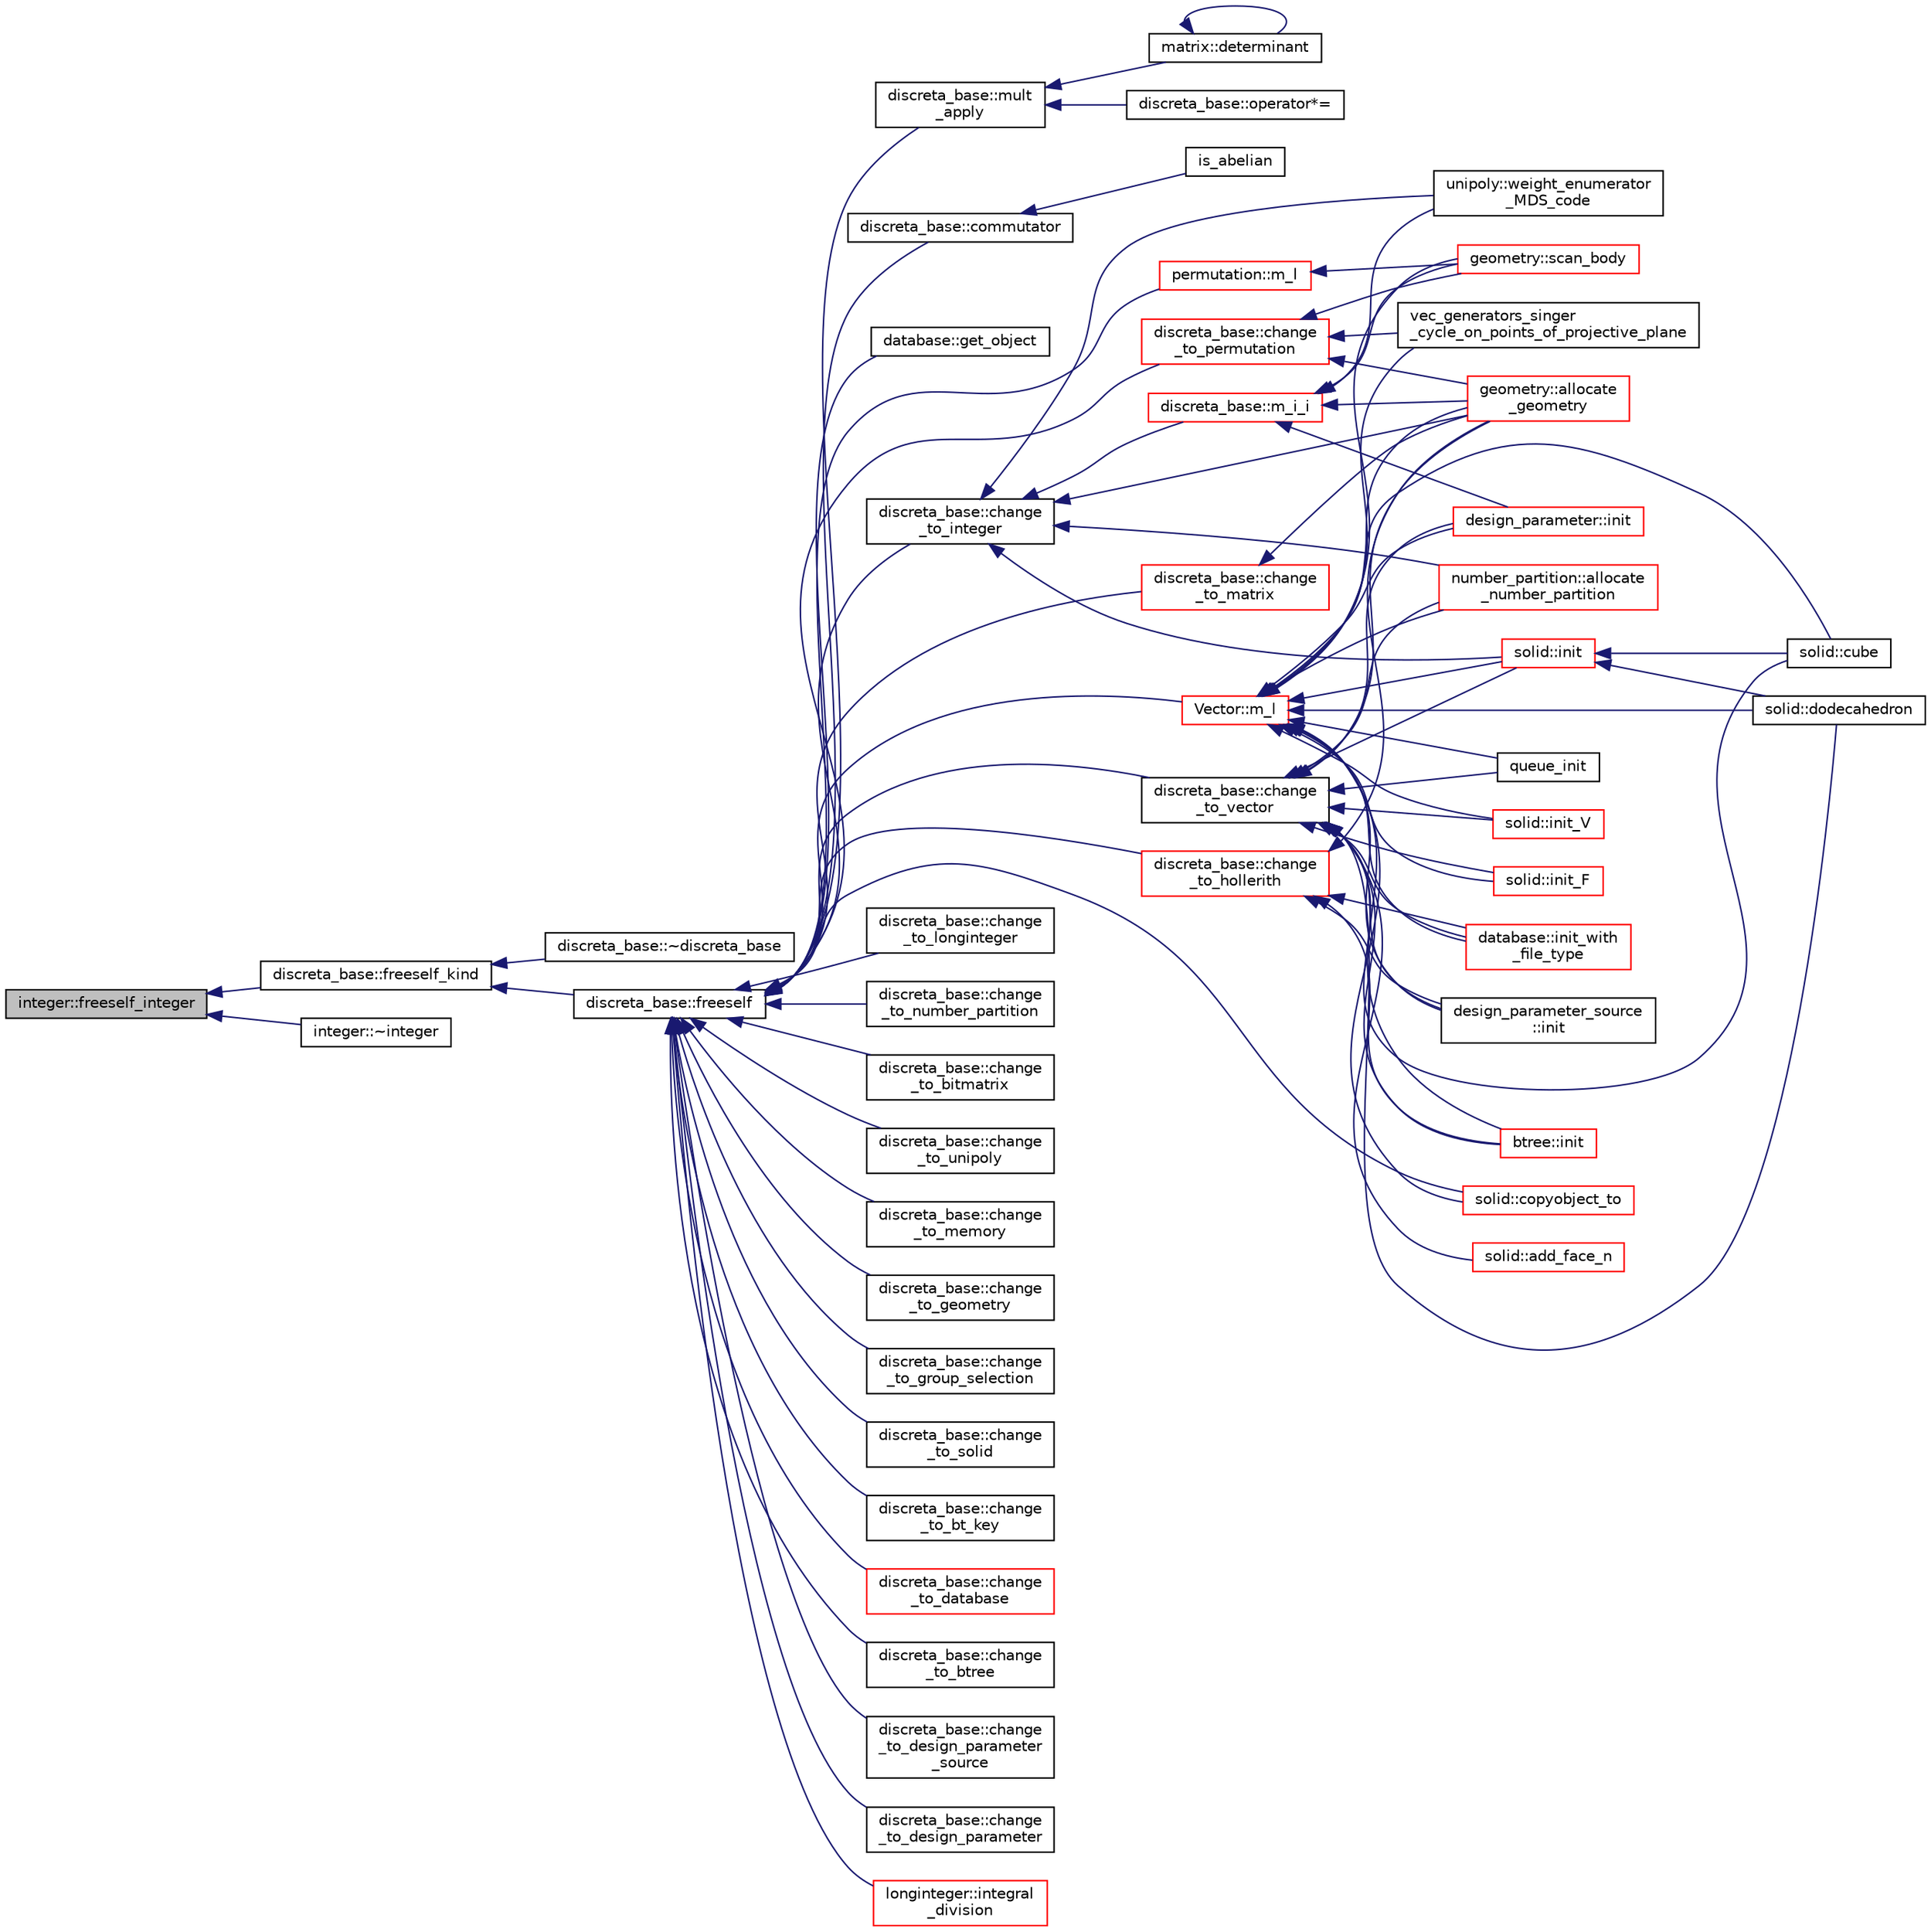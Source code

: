 digraph "integer::freeself_integer"
{
  edge [fontname="Helvetica",fontsize="10",labelfontname="Helvetica",labelfontsize="10"];
  node [fontname="Helvetica",fontsize="10",shape=record];
  rankdir="LR";
  Node275 [label="integer::freeself_integer",height=0.2,width=0.4,color="black", fillcolor="grey75", style="filled", fontcolor="black"];
  Node275 -> Node276 [dir="back",color="midnightblue",fontsize="10",style="solid",fontname="Helvetica"];
  Node276 [label="discreta_base::freeself_kind",height=0.2,width=0.4,color="black", fillcolor="white", style="filled",URL="$d7/d71/classdiscreta__base.html#a63a23ada2165b3838fab719ed458cec8"];
  Node276 -> Node277 [dir="back",color="midnightblue",fontsize="10",style="solid",fontname="Helvetica"];
  Node277 [label="discreta_base::~discreta_base",height=0.2,width=0.4,color="black", fillcolor="white", style="filled",URL="$d7/d71/classdiscreta__base.html#a14df6915d3622e941d8bd541a6818d0e"];
  Node276 -> Node278 [dir="back",color="midnightblue",fontsize="10",style="solid",fontname="Helvetica"];
  Node278 [label="discreta_base::freeself",height=0.2,width=0.4,color="black", fillcolor="white", style="filled",URL="$d7/d71/classdiscreta__base.html#a9a3c9501a562293b5667c11b9174d6e5"];
  Node278 -> Node279 [dir="back",color="midnightblue",fontsize="10",style="solid",fontname="Helvetica"];
  Node279 [label="discreta_base::mult\l_apply",height=0.2,width=0.4,color="black", fillcolor="white", style="filled",URL="$d7/d71/classdiscreta__base.html#a301b8d0527d3a60ba410bba87446f490"];
  Node279 -> Node280 [dir="back",color="midnightblue",fontsize="10",style="solid",fontname="Helvetica"];
  Node280 [label="discreta_base::operator*=",height=0.2,width=0.4,color="black", fillcolor="white", style="filled",URL="$d7/d71/classdiscreta__base.html#a26a19fcfe00422fe1d8a66d5b1b4a60a"];
  Node279 -> Node281 [dir="back",color="midnightblue",fontsize="10",style="solid",fontname="Helvetica"];
  Node281 [label="matrix::determinant",height=0.2,width=0.4,color="black", fillcolor="white", style="filled",URL="$d1/d8d/classmatrix.html#a75adb25c9f8753f1b81eafe4464b272a"];
  Node281 -> Node281 [dir="back",color="midnightblue",fontsize="10",style="solid",fontname="Helvetica"];
  Node278 -> Node282 [dir="back",color="midnightblue",fontsize="10",style="solid",fontname="Helvetica"];
  Node282 [label="discreta_base::commutator",height=0.2,width=0.4,color="black", fillcolor="white", style="filled",URL="$d7/d71/classdiscreta__base.html#a1d0bb4144e3eb15aaf877a0cea656c00"];
  Node282 -> Node283 [dir="back",color="midnightblue",fontsize="10",style="solid",fontname="Helvetica"];
  Node283 [label="is_abelian",height=0.2,width=0.4,color="black", fillcolor="white", style="filled",URL="$d0/dd3/perm__group__gens_8_c.html#ac0291199b2706f0eb554ae24d2e7cefc"];
  Node278 -> Node284 [dir="back",color="midnightblue",fontsize="10",style="solid",fontname="Helvetica"];
  Node284 [label="database::get_object",height=0.2,width=0.4,color="black", fillcolor="white", style="filled",URL="$db/d72/classdatabase.html#af183761e73fedbd560d9545a36060efc"];
  Node278 -> Node285 [dir="back",color="midnightblue",fontsize="10",style="solid",fontname="Helvetica"];
  Node285 [label="discreta_base::change\l_to_integer",height=0.2,width=0.4,color="black", fillcolor="white", style="filled",URL="$d7/d71/classdiscreta__base.html#a58a5a5bd8f8e6f2dd7b4483b66dc7bb9"];
  Node285 -> Node286 [dir="back",color="midnightblue",fontsize="10",style="solid",fontname="Helvetica"];
  Node286 [label="discreta_base::m_i_i",height=0.2,width=0.4,color="red", fillcolor="white", style="filled",URL="$d7/d71/classdiscreta__base.html#aa231464a9d4bc233f66608021c9ad997"];
  Node286 -> Node307 [dir="back",color="midnightblue",fontsize="10",style="solid",fontname="Helvetica"];
  Node307 [label="design_parameter::init",height=0.2,width=0.4,color="red", fillcolor="white", style="filled",URL="$da/d94/classdesign__parameter.html#af77829be8d9058a84169c36143307b5d"];
  Node286 -> Node435 [dir="back",color="midnightblue",fontsize="10",style="solid",fontname="Helvetica"];
  Node435 [label="geometry::allocate\l_geometry",height=0.2,width=0.4,color="red", fillcolor="white", style="filled",URL="$da/d44/classgeometry.html#a243e84ff38207957ad5976020c19a033"];
  Node286 -> Node326 [dir="back",color="midnightblue",fontsize="10",style="solid",fontname="Helvetica"];
  Node326 [label="geometry::scan_body",height=0.2,width=0.4,color="red", fillcolor="white", style="filled",URL="$da/d44/classgeometry.html#a71bc2e3a3f4ca02e8518ab5518a4e0df"];
  Node286 -> Node451 [dir="back",color="midnightblue",fontsize="10",style="solid",fontname="Helvetica"];
  Node451 [label="unipoly::weight_enumerator\l_MDS_code",height=0.2,width=0.4,color="black", fillcolor="white", style="filled",URL="$d1/d89/classunipoly.html#ad9a4b7b883285271fc39528f74755a07"];
  Node285 -> Node435 [dir="back",color="midnightblue",fontsize="10",style="solid",fontname="Helvetica"];
  Node285 -> Node546 [dir="back",color="midnightblue",fontsize="10",style="solid",fontname="Helvetica"];
  Node546 [label="number_partition::allocate\l_number_partition",height=0.2,width=0.4,color="red", fillcolor="white", style="filled",URL="$df/d50/classnumber__partition.html#a3c5649dc95f5ca53df4b0c58de6c1dc5"];
  Node285 -> Node547 [dir="back",color="midnightblue",fontsize="10",style="solid",fontname="Helvetica"];
  Node547 [label="solid::init",height=0.2,width=0.4,color="red", fillcolor="white", style="filled",URL="$d8/def/classsolid.html#afc711954316958b35630fbc8542bcd05"];
  Node547 -> Node359 [dir="back",color="midnightblue",fontsize="10",style="solid",fontname="Helvetica"];
  Node359 [label="solid::cube",height=0.2,width=0.4,color="black", fillcolor="white", style="filled",URL="$d8/def/classsolid.html#a308e6888759550da489397527ed89137"];
  Node547 -> Node525 [dir="back",color="midnightblue",fontsize="10",style="solid",fontname="Helvetica"];
  Node525 [label="solid::dodecahedron",height=0.2,width=0.4,color="black", fillcolor="white", style="filled",URL="$d8/def/classsolid.html#a514072d4dfd0f82ba24b0df1ac302d6f"];
  Node285 -> Node451 [dir="back",color="midnightblue",fontsize="10",style="solid",fontname="Helvetica"];
  Node278 -> Node549 [dir="back",color="midnightblue",fontsize="10",style="solid",fontname="Helvetica"];
  Node549 [label="discreta_base::change\l_to_longinteger",height=0.2,width=0.4,color="black", fillcolor="white", style="filled",URL="$d7/d71/classdiscreta__base.html#aa65b4b95b89b1df5ff8e0ef944e598a9"];
  Node278 -> Node550 [dir="back",color="midnightblue",fontsize="10",style="solid",fontname="Helvetica"];
  Node550 [label="discreta_base::change\l_to_vector",height=0.2,width=0.4,color="black", fillcolor="white", style="filled",URL="$d7/d71/classdiscreta__base.html#a66186d19c55ad54af11e2a040a763c38"];
  Node550 -> Node508 [dir="back",color="midnightblue",fontsize="10",style="solid",fontname="Helvetica"];
  Node508 [label="btree::init",height=0.2,width=0.4,color="red", fillcolor="white", style="filled",URL="$dd/db0/classbtree.html#a3c88706e9886f1f9bc142b511aeab642"];
  Node550 -> Node551 [dir="back",color="midnightblue",fontsize="10",style="solid",fontname="Helvetica"];
  Node551 [label="database::init_with\l_file_type",height=0.2,width=0.4,color="red", fillcolor="white", style="filled",URL="$db/d72/classdatabase.html#a3b7a27f69a64812a6bfd765158d62476"];
  Node550 -> Node307 [dir="back",color="midnightblue",fontsize="10",style="solid",fontname="Helvetica"];
  Node550 -> Node509 [dir="back",color="midnightblue",fontsize="10",style="solid",fontname="Helvetica"];
  Node509 [label="design_parameter_source\l::init",height=0.2,width=0.4,color="black", fillcolor="white", style="filled",URL="$df/d4b/classdesign__parameter__source.html#afccf1773adfffec18fd96efaec208b93"];
  Node550 -> Node435 [dir="back",color="midnightblue",fontsize="10",style="solid",fontname="Helvetica"];
  Node550 -> Node335 [dir="back",color="midnightblue",fontsize="10",style="solid",fontname="Helvetica"];
  Node335 [label="queue_init",height=0.2,width=0.4,color="black", fillcolor="white", style="filled",URL="$d3/d72/global_8_c.html#a5fc0dec58681e5be05ad2041d536a7b7"];
  Node550 -> Node546 [dir="back",color="midnightblue",fontsize="10",style="solid",fontname="Helvetica"];
  Node550 -> Node547 [dir="back",color="midnightblue",fontsize="10",style="solid",fontname="Helvetica"];
  Node550 -> Node517 [dir="back",color="midnightblue",fontsize="10",style="solid",fontname="Helvetica"];
  Node517 [label="solid::init_V",height=0.2,width=0.4,color="red", fillcolor="white", style="filled",URL="$d8/def/classsolid.html#a0b156ca77a137dc8aa94ab22d048e542"];
  Node550 -> Node522 [dir="back",color="midnightblue",fontsize="10",style="solid",fontname="Helvetica"];
  Node522 [label="solid::init_F",height=0.2,width=0.4,color="red", fillcolor="white", style="filled",URL="$d8/def/classsolid.html#ab61e6cc032b5370f77857fe1fc10222d"];
  Node550 -> Node356 [dir="back",color="midnightblue",fontsize="10",style="solid",fontname="Helvetica"];
  Node356 [label="solid::add_face_n",height=0.2,width=0.4,color="red", fillcolor="white", style="filled",URL="$d8/def/classsolid.html#adbadfbdd46abe10cb56f041d2408b001"];
  Node550 -> Node359 [dir="back",color="midnightblue",fontsize="10",style="solid",fontname="Helvetica"];
  Node550 -> Node525 [dir="back",color="midnightblue",fontsize="10",style="solid",fontname="Helvetica"];
  Node278 -> Node553 [dir="back",color="midnightblue",fontsize="10",style="solid",fontname="Helvetica"];
  Node553 [label="discreta_base::change\l_to_permutation",height=0.2,width=0.4,color="red", fillcolor="white", style="filled",URL="$d7/d71/classdiscreta__base.html#a38e11ff129ddc29d67b54520e9a0a538"];
  Node553 -> Node435 [dir="back",color="midnightblue",fontsize="10",style="solid",fontname="Helvetica"];
  Node553 -> Node326 [dir="back",color="midnightblue",fontsize="10",style="solid",fontname="Helvetica"];
  Node553 -> Node554 [dir="back",color="midnightblue",fontsize="10",style="solid",fontname="Helvetica"];
  Node554 [label="vec_generators_singer\l_cycle_on_points_of_projective_plane",height=0.2,width=0.4,color="black", fillcolor="white", style="filled",URL="$d0/dd3/perm__group__gens_8_c.html#ac6282a87dd1be1a9024a460f89e6d756"];
  Node278 -> Node556 [dir="back",color="midnightblue",fontsize="10",style="solid",fontname="Helvetica"];
  Node556 [label="discreta_base::change\l_to_number_partition",height=0.2,width=0.4,color="black", fillcolor="white", style="filled",URL="$d7/d71/classdiscreta__base.html#a15be55441d3768c506bf9faabeef9b5b"];
  Node278 -> Node557 [dir="back",color="midnightblue",fontsize="10",style="solid",fontname="Helvetica"];
  Node557 [label="discreta_base::change\l_to_matrix",height=0.2,width=0.4,color="red", fillcolor="white", style="filled",URL="$d7/d71/classdiscreta__base.html#a51f1aaa0764c4161c0dbd981091ca5cb"];
  Node557 -> Node435 [dir="back",color="midnightblue",fontsize="10",style="solid",fontname="Helvetica"];
  Node278 -> Node559 [dir="back",color="midnightblue",fontsize="10",style="solid",fontname="Helvetica"];
  Node559 [label="discreta_base::change\l_to_bitmatrix",height=0.2,width=0.4,color="black", fillcolor="white", style="filled",URL="$d7/d71/classdiscreta__base.html#adcb7fdf185f23731b42c96488599919e"];
  Node278 -> Node560 [dir="back",color="midnightblue",fontsize="10",style="solid",fontname="Helvetica"];
  Node560 [label="discreta_base::change\l_to_unipoly",height=0.2,width=0.4,color="black", fillcolor="white", style="filled",URL="$d7/d71/classdiscreta__base.html#a436a1d89a0e7a13ba1ad0ff5813c03ed"];
  Node278 -> Node561 [dir="back",color="midnightblue",fontsize="10",style="solid",fontname="Helvetica"];
  Node561 [label="discreta_base::change\l_to_memory",height=0.2,width=0.4,color="black", fillcolor="white", style="filled",URL="$d7/d71/classdiscreta__base.html#a21a76b868e94f17a6579997f0a50a006"];
  Node278 -> Node562 [dir="back",color="midnightblue",fontsize="10",style="solid",fontname="Helvetica"];
  Node562 [label="discreta_base::change\l_to_geometry",height=0.2,width=0.4,color="black", fillcolor="white", style="filled",URL="$d7/d71/classdiscreta__base.html#a5a3efbeeb01c41259b91ed2d87bfcbb2"];
  Node278 -> Node563 [dir="back",color="midnightblue",fontsize="10",style="solid",fontname="Helvetica"];
  Node563 [label="discreta_base::change\l_to_hollerith",height=0.2,width=0.4,color="red", fillcolor="white", style="filled",URL="$d7/d71/classdiscreta__base.html#a10f410adc814d4568e3b0f84550c4ca1"];
  Node563 -> Node508 [dir="back",color="midnightblue",fontsize="10",style="solid",fontname="Helvetica"];
  Node563 -> Node551 [dir="back",color="midnightblue",fontsize="10",style="solid",fontname="Helvetica"];
  Node563 -> Node509 [dir="back",color="midnightblue",fontsize="10",style="solid",fontname="Helvetica"];
  Node563 -> Node435 [dir="back",color="midnightblue",fontsize="10",style="solid",fontname="Helvetica"];
  Node278 -> Node564 [dir="back",color="midnightblue",fontsize="10",style="solid",fontname="Helvetica"];
  Node564 [label="discreta_base::change\l_to_group_selection",height=0.2,width=0.4,color="black", fillcolor="white", style="filled",URL="$d7/d71/classdiscreta__base.html#a6b269515e796a08da4db719ae2dbdca9"];
  Node278 -> Node565 [dir="back",color="midnightblue",fontsize="10",style="solid",fontname="Helvetica"];
  Node565 [label="discreta_base::change\l_to_solid",height=0.2,width=0.4,color="black", fillcolor="white", style="filled",URL="$d7/d71/classdiscreta__base.html#adb0b11a85434f969b3895cb46b67e8c2"];
  Node278 -> Node566 [dir="back",color="midnightblue",fontsize="10",style="solid",fontname="Helvetica"];
  Node566 [label="discreta_base::change\l_to_bt_key",height=0.2,width=0.4,color="black", fillcolor="white", style="filled",URL="$d7/d71/classdiscreta__base.html#af08930510236fe08941bb5c1e4768fe9"];
  Node278 -> Node567 [dir="back",color="midnightblue",fontsize="10",style="solid",fontname="Helvetica"];
  Node567 [label="discreta_base::change\l_to_database",height=0.2,width=0.4,color="red", fillcolor="white", style="filled",URL="$d7/d71/classdiscreta__base.html#a9187fb1e0526e3d327b78bb19475ae40"];
  Node278 -> Node568 [dir="back",color="midnightblue",fontsize="10",style="solid",fontname="Helvetica"];
  Node568 [label="discreta_base::change\l_to_btree",height=0.2,width=0.4,color="black", fillcolor="white", style="filled",URL="$d7/d71/classdiscreta__base.html#a75c8608cf54191c17ee48817cc4dda17"];
  Node278 -> Node569 [dir="back",color="midnightblue",fontsize="10",style="solid",fontname="Helvetica"];
  Node569 [label="discreta_base::change\l_to_design_parameter\l_source",height=0.2,width=0.4,color="black", fillcolor="white", style="filled",URL="$d7/d71/classdiscreta__base.html#adef7252719a3b1b5261d6bc6c44dbda4"];
  Node278 -> Node570 [dir="back",color="midnightblue",fontsize="10",style="solid",fontname="Helvetica"];
  Node570 [label="discreta_base::change\l_to_design_parameter",height=0.2,width=0.4,color="black", fillcolor="white", style="filled",URL="$d7/d71/classdiscreta__base.html#ab207ed39acee5f447708dc9fcfd29e0a"];
  Node278 -> Node571 [dir="back",color="midnightblue",fontsize="10",style="solid",fontname="Helvetica"];
  Node571 [label="longinteger::integral\l_division",height=0.2,width=0.4,color="red", fillcolor="white", style="filled",URL="$d3/d71/classlonginteger.html#a692f761cfc91770ca40ab5c2df4bd358"];
  Node278 -> Node576 [dir="back",color="midnightblue",fontsize="10",style="solid",fontname="Helvetica"];
  Node576 [label="permutation::m_l",height=0.2,width=0.4,color="red", fillcolor="white", style="filled",URL="$d0/d08/classpermutation.html#a9cf73421f89b2c24cf2d08f002752030"];
  Node576 -> Node326 [dir="back",color="midnightblue",fontsize="10",style="solid",fontname="Helvetica"];
  Node278 -> Node584 [dir="back",color="midnightblue",fontsize="10",style="solid",fontname="Helvetica"];
  Node584 [label="solid::copyobject_to",height=0.2,width=0.4,color="red", fillcolor="white", style="filled",URL="$d8/def/classsolid.html#a7f35a904885ef626d1a74663fe2cad62"];
  Node278 -> Node586 [dir="back",color="midnightblue",fontsize="10",style="solid",fontname="Helvetica"];
  Node586 [label="Vector::m_l",height=0.2,width=0.4,color="red", fillcolor="white", style="filled",URL="$d5/db2/class_vector.html#a00f5520c2a6b4f5282a1a8bcf8ea74eb"];
  Node586 -> Node508 [dir="back",color="midnightblue",fontsize="10",style="solid",fontname="Helvetica"];
  Node586 -> Node551 [dir="back",color="midnightblue",fontsize="10",style="solid",fontname="Helvetica"];
  Node586 -> Node307 [dir="back",color="midnightblue",fontsize="10",style="solid",fontname="Helvetica"];
  Node586 -> Node509 [dir="back",color="midnightblue",fontsize="10",style="solid",fontname="Helvetica"];
  Node586 -> Node435 [dir="back",color="midnightblue",fontsize="10",style="solid",fontname="Helvetica"];
  Node586 -> Node326 [dir="back",color="midnightblue",fontsize="10",style="solid",fontname="Helvetica"];
  Node586 -> Node335 [dir="back",color="midnightblue",fontsize="10",style="solid",fontname="Helvetica"];
  Node586 -> Node546 [dir="back",color="midnightblue",fontsize="10",style="solid",fontname="Helvetica"];
  Node586 -> Node554 [dir="back",color="midnightblue",fontsize="10",style="solid",fontname="Helvetica"];
  Node586 -> Node547 [dir="back",color="midnightblue",fontsize="10",style="solid",fontname="Helvetica"];
  Node586 -> Node517 [dir="back",color="midnightblue",fontsize="10",style="solid",fontname="Helvetica"];
  Node586 -> Node522 [dir="back",color="midnightblue",fontsize="10",style="solid",fontname="Helvetica"];
  Node586 -> Node584 [dir="back",color="midnightblue",fontsize="10",style="solid",fontname="Helvetica"];
  Node586 -> Node359 [dir="back",color="midnightblue",fontsize="10",style="solid",fontname="Helvetica"];
  Node586 -> Node525 [dir="back",color="midnightblue",fontsize="10",style="solid",fontname="Helvetica"];
  Node275 -> Node644 [dir="back",color="midnightblue",fontsize="10",style="solid",fontname="Helvetica"];
  Node644 [label="integer::~integer",height=0.2,width=0.4,color="black", fillcolor="white", style="filled",URL="$d0/de5/classinteger.html#a87b9f2b5aaf4ab5e5230b33d456e33d5"];
}
